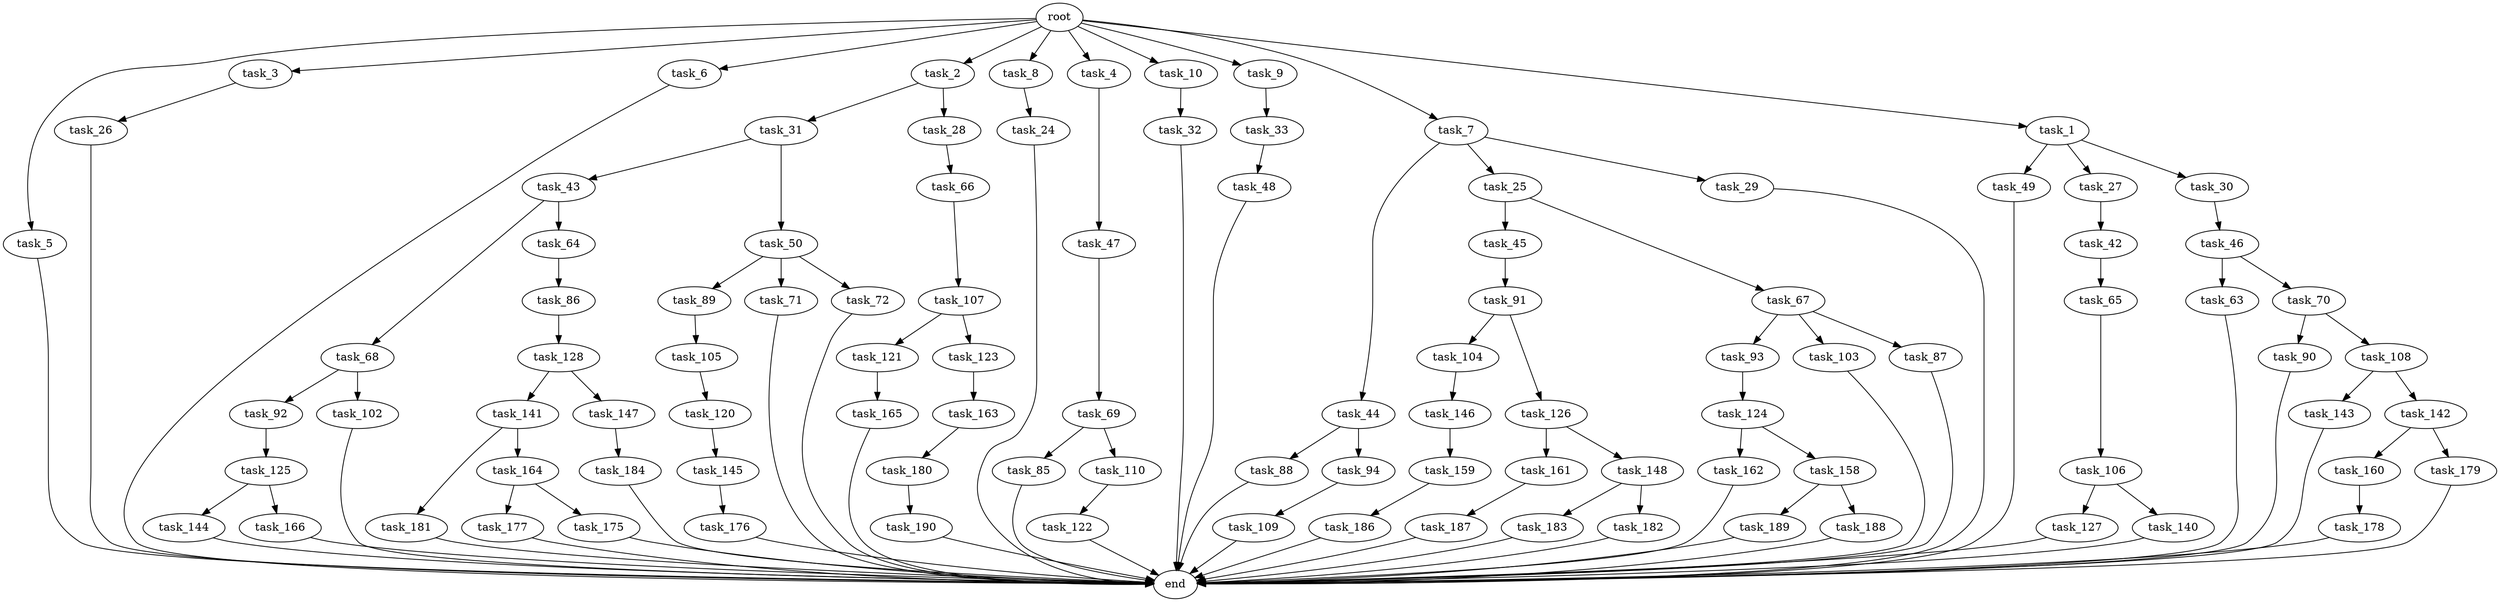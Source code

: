 digraph G {
  task_65 [size="85899345920.000000"];
  task_92 [size="30923764531.200001"];
  task_45 [size="42090679500.800003"];
  task_89 [size="21474836480.000000"];
  task_5 [size="102.400000"];
  task_47 [size="21474836480.000000"];
  task_90 [size="54975581388.800003"];
  task_3 [size="102.400000"];
  task_6 [size="102.400000"];
  task_141 [size="85899345920.000000"];
  task_2 [size="102.400000"];
  task_8 [size="102.400000"];
  task_44 [size="30923764531.200001"];
  task_163 [size="54975581388.800003"];
  task_69 [size="21474836480.000000"];
  task_49 [size="7730941132.800000"];
  task_184 [size="13743895347.200001"];
  task_187 [size="7730941132.800000"];
  task_93 [size="3435973836.800000"];
  task_86 [size="42090679500.800003"];
  task_145 [size="85899345920.000000"];
  task_43 [size="7730941132.800000"];
  task_33 [size="13743895347.200001"];
  task_189 [size="85899345920.000000"];
  task_71 [size="21474836480.000000"];
  task_160 [size="69578470195.199997"];
  task_105 [size="42090679500.800003"];
  task_48 [size="3435973836.800000"];
  task_4 [size="102.400000"];
  task_104 [size="85899345920.000000"];
  task_176 [size="69578470195.199997"];
  task_181 [size="54975581388.800003"];
  task_85 [size="3435973836.800000"];
  task_120 [size="42090679500.800003"];
  task_177 [size="21474836480.000000"];
  task_109 [size="7730941132.800000"];
  task_144 [size="54975581388.800003"];
  task_50 [size="7730941132.800000"];
  task_10 [size="102.400000"];
  task_161 [size="30923764531.200001"];
  task_147 [size="85899345920.000000"];
  task_103 [size="3435973836.800000"];
  task_110 [size="3435973836.800000"];
  task_9 [size="102.400000"];
  task_46 [size="13743895347.200001"];
  task_127 [size="3435973836.800000"];
  task_124 [size="30923764531.200001"];
  task_121 [size="42090679500.800003"];
  task_186 [size="3435973836.800000"];
  task_107 [size="7730941132.800000"];
  task_25 [size="30923764531.200001"];
  task_126 [size="85899345920.000000"];
  task_27 [size="7730941132.800000"];
  task_179 [size="69578470195.199997"];
  end [size="0.000000"];
  task_143 [size="85899345920.000000"];
  task_66 [size="69578470195.199997"];
  task_142 [size="85899345920.000000"];
  root [size="0.000000"];
  task_106 [size="3435973836.800000"];
  task_146 [size="42090679500.800003"];
  task_32 [size="85899345920.000000"];
  task_30 [size="7730941132.800000"];
  task_188 [size="85899345920.000000"];
  task_72 [size="21474836480.000000"];
  task_180 [size="21474836480.000000"];
  task_88 [size="69578470195.199997"];
  task_26 [size="42090679500.800003"];
  task_42 [size="85899345920.000000"];
  task_190 [size="69578470195.199997"];
  task_162 [size="30923764531.200001"];
  task_87 [size="3435973836.800000"];
  task_29 [size="30923764531.200001"];
  task_31 [size="54975581388.800003"];
  task_175 [size="21474836480.000000"];
  task_165 [size="54975581388.800003"];
  task_122 [size="54975581388.800003"];
  task_63 [size="3435973836.800000"];
  task_24 [size="13743895347.200001"];
  task_91 [size="30923764531.200001"];
  task_28 [size="54975581388.800003"];
  task_67 [size="42090679500.800003"];
  task_178 [size="7730941132.800000"];
  task_159 [size="13743895347.200001"];
  task_125 [size="42090679500.800003"];
  task_102 [size="30923764531.200001"];
  task_158 [size="30923764531.200001"];
  task_166 [size="54975581388.800003"];
  task_7 [size="102.400000"];
  task_164 [size="54975581388.800003"];
  task_140 [size="3435973836.800000"];
  task_128 [size="13743895347.200001"];
  task_148 [size="30923764531.200001"];
  task_1 [size="102.400000"];
  task_108 [size="54975581388.800003"];
  task_94 [size="69578470195.199997"];
  task_68 [size="69578470195.199997"];
  task_183 [size="54975581388.800003"];
  task_182 [size="54975581388.800003"];
  task_70 [size="3435973836.800000"];
  task_64 [size="69578470195.199997"];
  task_123 [size="42090679500.800003"];

  task_65 -> task_106 [size="33554432.000000"];
  task_92 -> task_125 [size="411041792.000000"];
  task_45 -> task_91 [size="301989888.000000"];
  task_89 -> task_105 [size="411041792.000000"];
  task_5 -> end [size="1.000000"];
  task_47 -> task_69 [size="209715200.000000"];
  task_90 -> end [size="1.000000"];
  task_3 -> task_26 [size="411041792.000000"];
  task_6 -> end [size="1.000000"];
  task_141 -> task_181 [size="536870912.000000"];
  task_141 -> task_164 [size="536870912.000000"];
  task_2 -> task_28 [size="536870912.000000"];
  task_2 -> task_31 [size="536870912.000000"];
  task_8 -> task_24 [size="134217728.000000"];
  task_44 -> task_88 [size="679477248.000000"];
  task_44 -> task_94 [size="679477248.000000"];
  task_163 -> task_180 [size="209715200.000000"];
  task_69 -> task_85 [size="33554432.000000"];
  task_69 -> task_110 [size="33554432.000000"];
  task_49 -> end [size="1.000000"];
  task_184 -> end [size="1.000000"];
  task_187 -> end [size="1.000000"];
  task_93 -> task_124 [size="301989888.000000"];
  task_86 -> task_128 [size="134217728.000000"];
  task_145 -> task_176 [size="679477248.000000"];
  task_43 -> task_64 [size="679477248.000000"];
  task_43 -> task_68 [size="679477248.000000"];
  task_33 -> task_48 [size="33554432.000000"];
  task_189 -> end [size="1.000000"];
  task_71 -> end [size="1.000000"];
  task_160 -> task_178 [size="75497472.000000"];
  task_105 -> task_120 [size="411041792.000000"];
  task_48 -> end [size="1.000000"];
  task_4 -> task_47 [size="209715200.000000"];
  task_104 -> task_146 [size="411041792.000000"];
  task_176 -> end [size="1.000000"];
  task_181 -> end [size="1.000000"];
  task_85 -> end [size="1.000000"];
  task_120 -> task_145 [size="838860800.000000"];
  task_177 -> end [size="1.000000"];
  task_109 -> end [size="1.000000"];
  task_144 -> end [size="1.000000"];
  task_50 -> task_71 [size="209715200.000000"];
  task_50 -> task_89 [size="209715200.000000"];
  task_50 -> task_72 [size="209715200.000000"];
  task_10 -> task_32 [size="838860800.000000"];
  task_161 -> task_187 [size="75497472.000000"];
  task_147 -> task_184 [size="134217728.000000"];
  task_103 -> end [size="1.000000"];
  task_110 -> task_122 [size="536870912.000000"];
  task_9 -> task_33 [size="134217728.000000"];
  task_46 -> task_70 [size="33554432.000000"];
  task_46 -> task_63 [size="33554432.000000"];
  task_127 -> end [size="1.000000"];
  task_124 -> task_162 [size="301989888.000000"];
  task_124 -> task_158 [size="301989888.000000"];
  task_121 -> task_165 [size="536870912.000000"];
  task_186 -> end [size="1.000000"];
  task_107 -> task_123 [size="411041792.000000"];
  task_107 -> task_121 [size="411041792.000000"];
  task_25 -> task_67 [size="411041792.000000"];
  task_25 -> task_45 [size="411041792.000000"];
  task_126 -> task_148 [size="301989888.000000"];
  task_126 -> task_161 [size="301989888.000000"];
  task_27 -> task_42 [size="838860800.000000"];
  task_179 -> end [size="1.000000"];
  task_143 -> end [size="1.000000"];
  task_66 -> task_107 [size="75497472.000000"];
  task_142 -> task_179 [size="679477248.000000"];
  task_142 -> task_160 [size="679477248.000000"];
  root -> task_8 [size="1.000000"];
  root -> task_9 [size="1.000000"];
  root -> task_3 [size="1.000000"];
  root -> task_7 [size="1.000000"];
  root -> task_6 [size="1.000000"];
  root -> task_1 [size="1.000000"];
  root -> task_10 [size="1.000000"];
  root -> task_5 [size="1.000000"];
  root -> task_2 [size="1.000000"];
  root -> task_4 [size="1.000000"];
  task_106 -> task_127 [size="33554432.000000"];
  task_106 -> task_140 [size="33554432.000000"];
  task_146 -> task_159 [size="134217728.000000"];
  task_32 -> end [size="1.000000"];
  task_30 -> task_46 [size="134217728.000000"];
  task_188 -> end [size="1.000000"];
  task_72 -> end [size="1.000000"];
  task_180 -> task_190 [size="679477248.000000"];
  task_88 -> end [size="1.000000"];
  task_26 -> end [size="1.000000"];
  task_42 -> task_65 [size="838860800.000000"];
  task_190 -> end [size="1.000000"];
  task_162 -> end [size="1.000000"];
  task_87 -> end [size="1.000000"];
  task_29 -> end [size="1.000000"];
  task_31 -> task_43 [size="75497472.000000"];
  task_31 -> task_50 [size="75497472.000000"];
  task_175 -> end [size="1.000000"];
  task_165 -> end [size="1.000000"];
  task_122 -> end [size="1.000000"];
  task_63 -> end [size="1.000000"];
  task_24 -> end [size="1.000000"];
  task_91 -> task_104 [size="838860800.000000"];
  task_91 -> task_126 [size="838860800.000000"];
  task_28 -> task_66 [size="679477248.000000"];
  task_67 -> task_87 [size="33554432.000000"];
  task_67 -> task_103 [size="33554432.000000"];
  task_67 -> task_93 [size="33554432.000000"];
  task_178 -> end [size="1.000000"];
  task_159 -> task_186 [size="33554432.000000"];
  task_125 -> task_166 [size="536870912.000000"];
  task_125 -> task_144 [size="536870912.000000"];
  task_102 -> end [size="1.000000"];
  task_158 -> task_188 [size="838860800.000000"];
  task_158 -> task_189 [size="838860800.000000"];
  task_166 -> end [size="1.000000"];
  task_7 -> task_29 [size="301989888.000000"];
  task_7 -> task_44 [size="301989888.000000"];
  task_7 -> task_25 [size="301989888.000000"];
  task_164 -> task_177 [size="209715200.000000"];
  task_164 -> task_175 [size="209715200.000000"];
  task_140 -> end [size="1.000000"];
  task_128 -> task_141 [size="838860800.000000"];
  task_128 -> task_147 [size="838860800.000000"];
  task_148 -> task_182 [size="536870912.000000"];
  task_148 -> task_183 [size="536870912.000000"];
  task_1 -> task_30 [size="75497472.000000"];
  task_1 -> task_27 [size="75497472.000000"];
  task_1 -> task_49 [size="75497472.000000"];
  task_108 -> task_142 [size="838860800.000000"];
  task_108 -> task_143 [size="838860800.000000"];
  task_94 -> task_109 [size="75497472.000000"];
  task_68 -> task_102 [size="301989888.000000"];
  task_68 -> task_92 [size="301989888.000000"];
  task_183 -> end [size="1.000000"];
  task_182 -> end [size="1.000000"];
  task_70 -> task_108 [size="536870912.000000"];
  task_70 -> task_90 [size="536870912.000000"];
  task_64 -> task_86 [size="411041792.000000"];
  task_123 -> task_163 [size="536870912.000000"];
}
